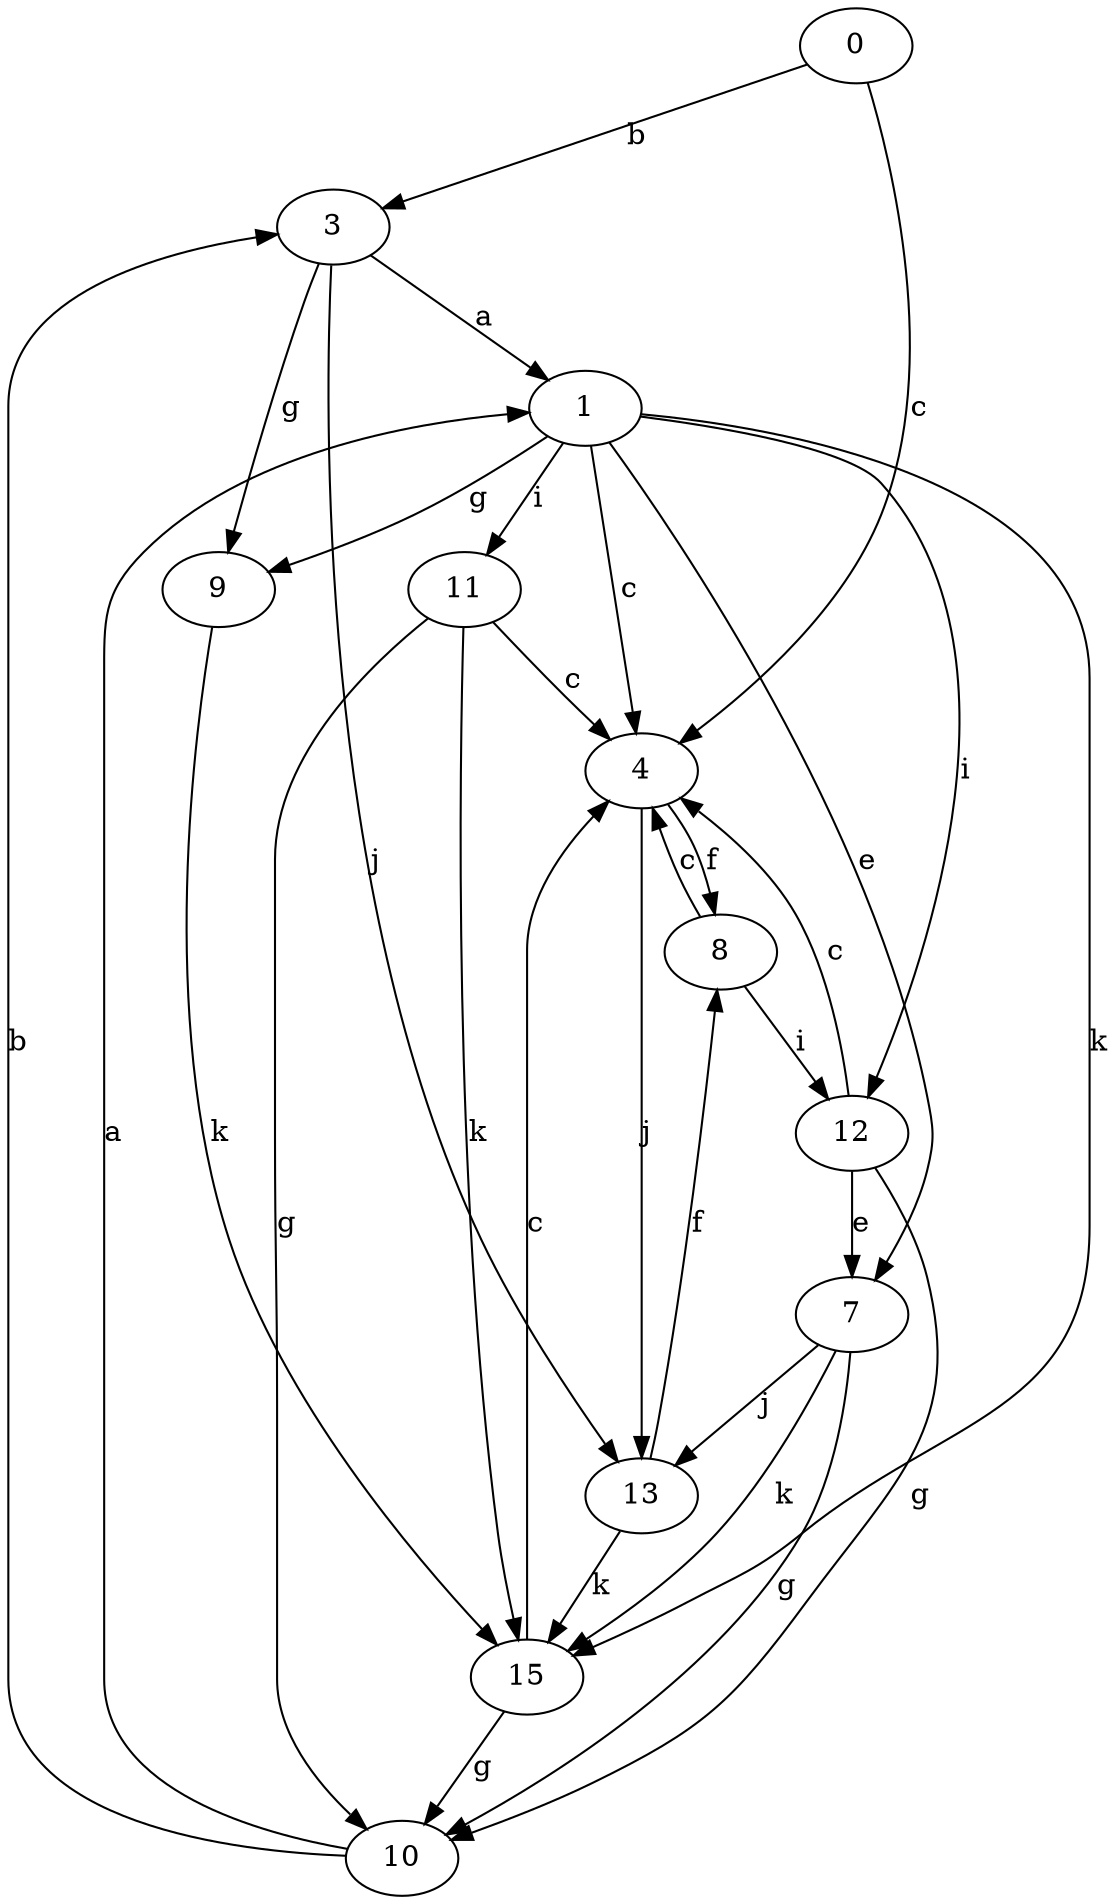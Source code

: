 strict digraph  {
0;
1;
3;
4;
7;
8;
9;
10;
11;
12;
13;
15;
0 -> 3  [label=b];
0 -> 4  [label=c];
1 -> 4  [label=c];
1 -> 7  [label=e];
1 -> 9  [label=g];
1 -> 11  [label=i];
1 -> 12  [label=i];
1 -> 15  [label=k];
3 -> 1  [label=a];
3 -> 9  [label=g];
3 -> 13  [label=j];
4 -> 8  [label=f];
4 -> 13  [label=j];
7 -> 10  [label=g];
7 -> 13  [label=j];
7 -> 15  [label=k];
8 -> 4  [label=c];
8 -> 12  [label=i];
9 -> 15  [label=k];
10 -> 1  [label=a];
10 -> 3  [label=b];
11 -> 4  [label=c];
11 -> 10  [label=g];
11 -> 15  [label=k];
12 -> 4  [label=c];
12 -> 7  [label=e];
12 -> 10  [label=g];
13 -> 8  [label=f];
13 -> 15  [label=k];
15 -> 4  [label=c];
15 -> 10  [label=g];
}
